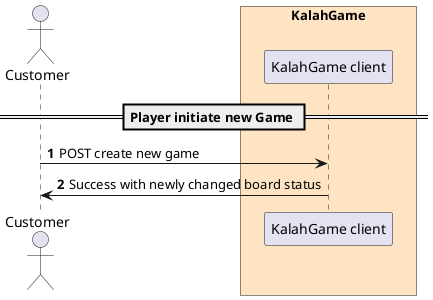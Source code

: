 @startuml

!startsub cardsub
skinparam ParticipantPadding 20
skinparam BoxPadding 10
autonumber

actor Customer

box "KalahGame" #Bisque
    participant "KalahGame client" as KalahGameClient
end box

== Player initiate new Game ==
Customer -> KalahGameClient: POST create new game
KalahGameClient -> Customer: Success with newly changed board status


!endsub

@enduml